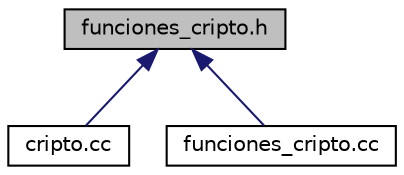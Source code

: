 digraph "funciones_cripto.h"
{
 // INTERACTIVE_SVG=YES
  edge [fontname="Helvetica",fontsize="10",labelfontname="Helvetica",labelfontsize="10"];
  node [fontname="Helvetica",fontsize="10",shape=record];
  Node3 [label="funciones_cripto.h",height=0.2,width=0.4,color="black", fillcolor="grey75", style="filled", fontcolor="black"];
  Node3 -> Node4 [dir="back",color="midnightblue",fontsize="10",style="solid",fontname="Helvetica"];
  Node4 [label="cripto.cc",height=0.2,width=0.4,color="black", fillcolor="white", style="filled",URL="$cripto_8cc.html"];
  Node3 -> Node5 [dir="back",color="midnightblue",fontsize="10",style="solid",fontname="Helvetica"];
  Node5 [label="funciones_cripto.cc",height=0.2,width=0.4,color="black", fillcolor="white", style="filled",URL="$funciones__cripto_8cc.html"];
}
